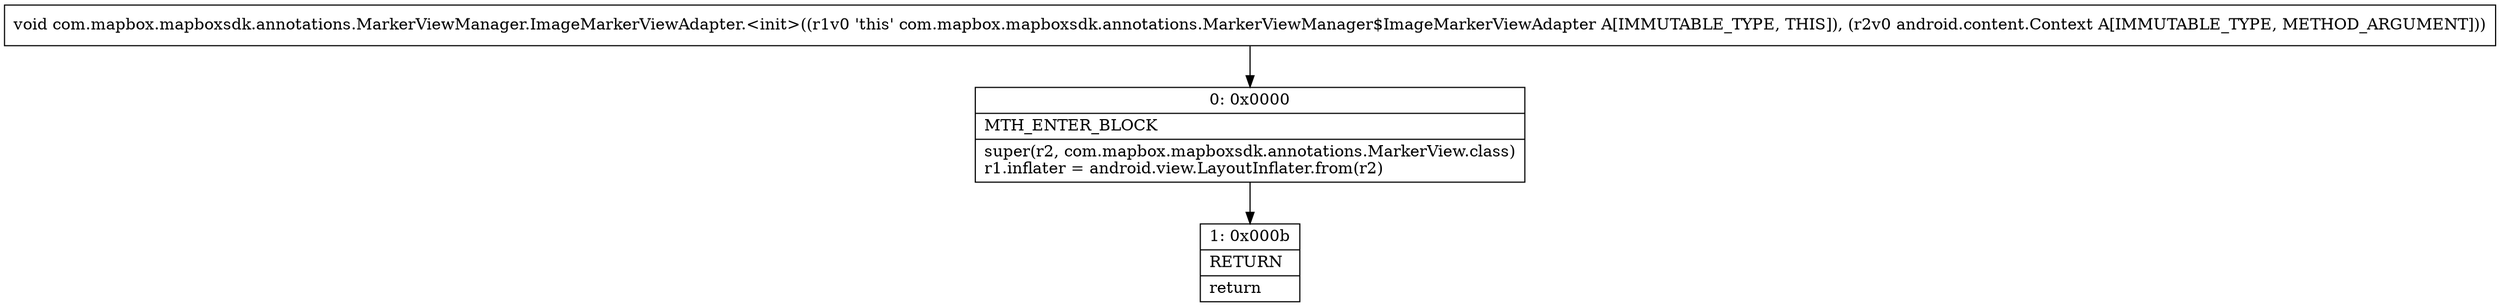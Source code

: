 digraph "CFG forcom.mapbox.mapboxsdk.annotations.MarkerViewManager.ImageMarkerViewAdapter.\<init\>(Landroid\/content\/Context;)V" {
Node_0 [shape=record,label="{0\:\ 0x0000|MTH_ENTER_BLOCK\l|super(r2, com.mapbox.mapboxsdk.annotations.MarkerView.class)\lr1.inflater = android.view.LayoutInflater.from(r2)\l}"];
Node_1 [shape=record,label="{1\:\ 0x000b|RETURN\l|return\l}"];
MethodNode[shape=record,label="{void com.mapbox.mapboxsdk.annotations.MarkerViewManager.ImageMarkerViewAdapter.\<init\>((r1v0 'this' com.mapbox.mapboxsdk.annotations.MarkerViewManager$ImageMarkerViewAdapter A[IMMUTABLE_TYPE, THIS]), (r2v0 android.content.Context A[IMMUTABLE_TYPE, METHOD_ARGUMENT])) }"];
MethodNode -> Node_0;
Node_0 -> Node_1;
}

